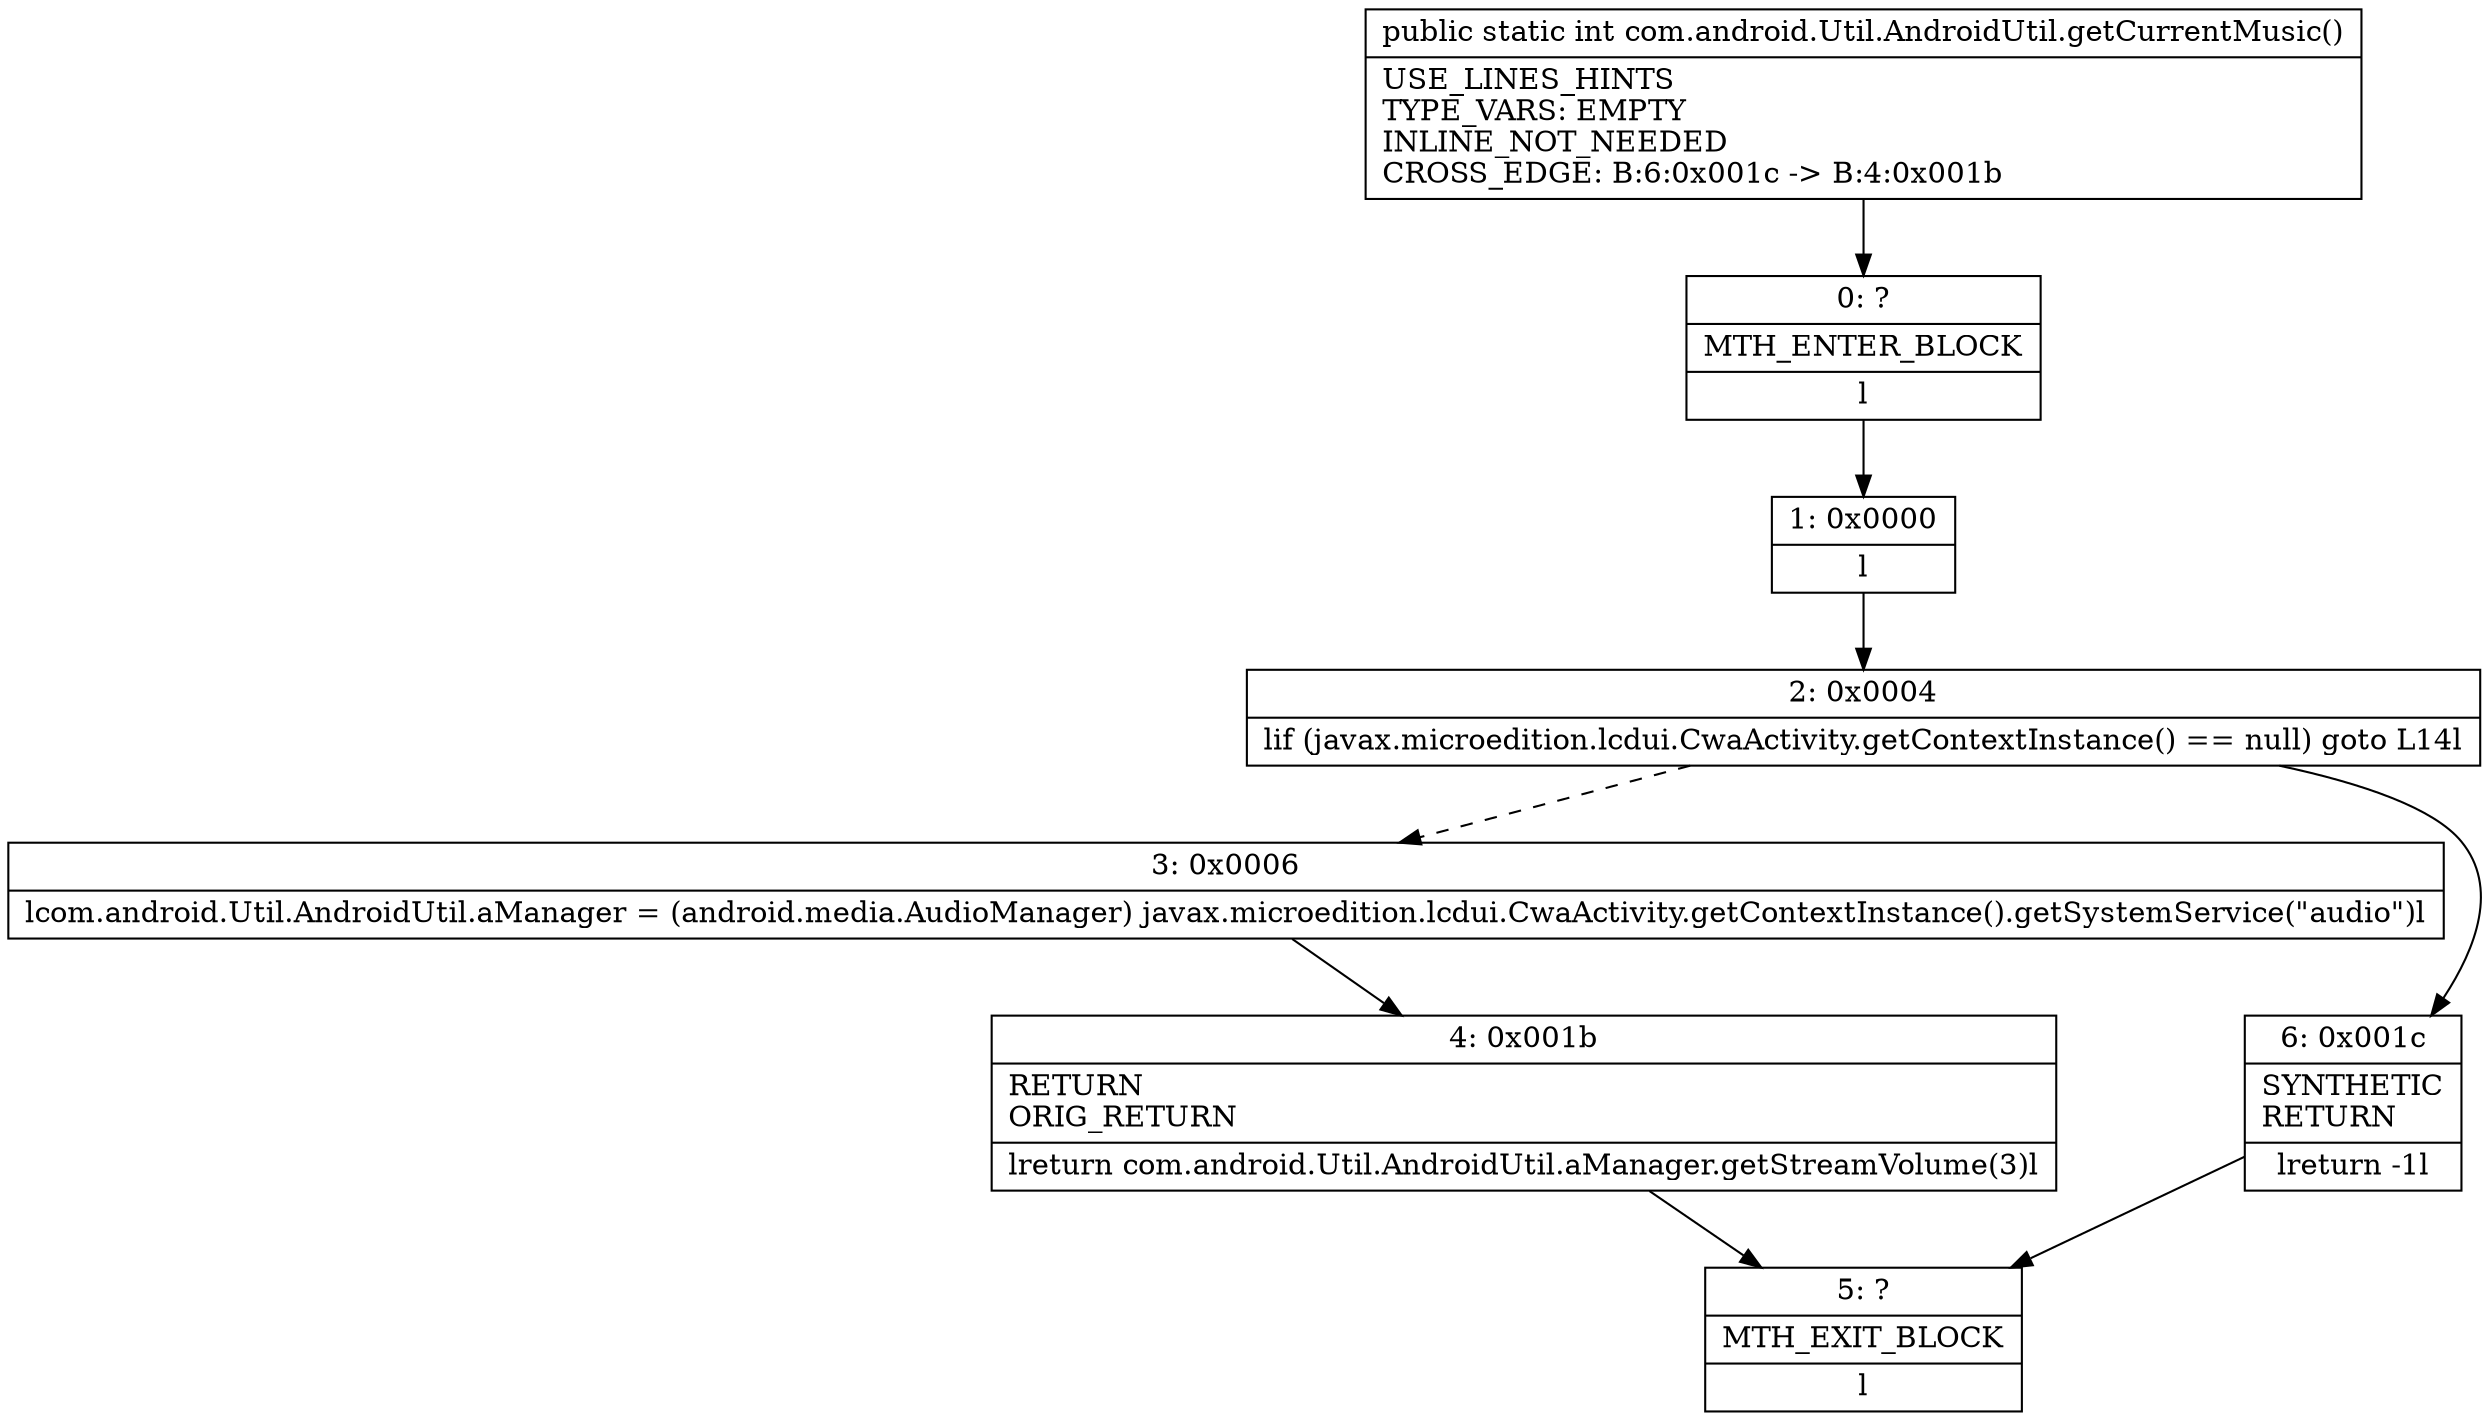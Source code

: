 digraph "CFG forcom.android.Util.AndroidUtil.getCurrentMusic()I" {
Node_0 [shape=record,label="{0\:\ ?|MTH_ENTER_BLOCK\l|l}"];
Node_1 [shape=record,label="{1\:\ 0x0000|l}"];
Node_2 [shape=record,label="{2\:\ 0x0004|lif (javax.microedition.lcdui.CwaActivity.getContextInstance() == null) goto L14l}"];
Node_3 [shape=record,label="{3\:\ 0x0006|lcom.android.Util.AndroidUtil.aManager = (android.media.AudioManager) javax.microedition.lcdui.CwaActivity.getContextInstance().getSystemService(\"audio\")l}"];
Node_4 [shape=record,label="{4\:\ 0x001b|RETURN\lORIG_RETURN\l|lreturn com.android.Util.AndroidUtil.aManager.getStreamVolume(3)l}"];
Node_5 [shape=record,label="{5\:\ ?|MTH_EXIT_BLOCK\l|l}"];
Node_6 [shape=record,label="{6\:\ 0x001c|SYNTHETIC\lRETURN\l|lreturn \-1l}"];
MethodNode[shape=record,label="{public static int com.android.Util.AndroidUtil.getCurrentMusic()  | USE_LINES_HINTS\lTYPE_VARS: EMPTY\lINLINE_NOT_NEEDED\lCROSS_EDGE: B:6:0x001c \-\> B:4:0x001b\l}"];
MethodNode -> Node_0;
Node_0 -> Node_1;
Node_1 -> Node_2;
Node_2 -> Node_3[style=dashed];
Node_2 -> Node_6;
Node_3 -> Node_4;
Node_4 -> Node_5;
Node_6 -> Node_5;
}

